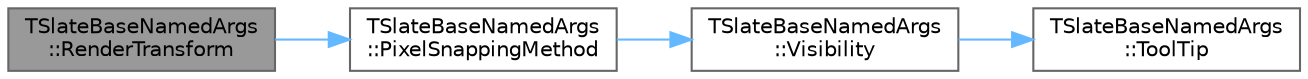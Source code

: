 digraph "TSlateBaseNamedArgs::RenderTransform"
{
 // INTERACTIVE_SVG=YES
 // LATEX_PDF_SIZE
  bgcolor="transparent";
  edge [fontname=Helvetica,fontsize=10,labelfontname=Helvetica,labelfontsize=10];
  node [fontname=Helvetica,fontsize=10,shape=box,height=0.2,width=0.4];
  rankdir="LR";
  Node1 [id="Node000001",label="TSlateBaseNamedArgs\l::RenderTransform",height=0.2,width=0.4,color="gray40", fillcolor="grey60", style="filled", fontcolor="black",tooltip=" "];
  Node1 -> Node2 [id="edge1_Node000001_Node000002",color="steelblue1",style="solid",tooltip=" "];
  Node2 [id="Node000002",label="TSlateBaseNamedArgs\l::PixelSnappingMethod",height=0.2,width=0.4,color="grey40", fillcolor="white", style="filled",URL="$d1/d69/structTSlateBaseNamedArgs.html#af6f22b832ddab25f7059d9cfac5d4cd1",tooltip=" "];
  Node2 -> Node3 [id="edge2_Node000002_Node000003",color="steelblue1",style="solid",tooltip=" "];
  Node3 [id="Node000003",label="TSlateBaseNamedArgs\l::Visibility",height=0.2,width=0.4,color="grey40", fillcolor="white", style="filled",URL="$d1/d69/structTSlateBaseNamedArgs.html#abf7f165d7b674a28d3da6bf133208351",tooltip=" "];
  Node3 -> Node4 [id="edge3_Node000003_Node000004",color="steelblue1",style="solid",tooltip=" "];
  Node4 [id="Node000004",label="TSlateBaseNamedArgs\l::ToolTip",height=0.2,width=0.4,color="grey40", fillcolor="white", style="filled",URL="$d1/d69/structTSlateBaseNamedArgs.html#a58f2486292c37dcef40d259e1ce862dd",tooltip=" "];
}
